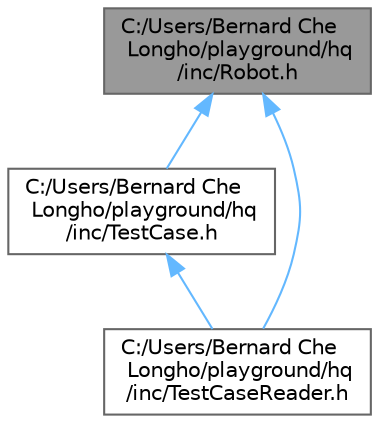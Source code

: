 digraph "C:/Users/Bernard Che Longho/playground/hq/inc/Robot.h"
{
 // INTERACTIVE_SVG=YES
 // LATEX_PDF_SIZE
  bgcolor="transparent";
  edge [fontname=Helvetica,fontsize=10,labelfontname=Helvetica,labelfontsize=10];
  node [fontname=Helvetica,fontsize=10,shape=box,height=0.2,width=0.4];
  Node1 [label="C:/Users/Bernard Che\l Longho/playground/hq\l/inc/Robot.h",height=0.2,width=0.4,color="gray40", fillcolor="grey60", style="filled", fontcolor="black",tooltip="The Robot. It has its position and direction."];
  Node1 -> Node2 [dir="back",color="steelblue1",style="solid"];
  Node2 [label="C:/Users/Bernard Che\l Longho/playground/hq\l/inc/TestCase.h",height=0.2,width=0.4,color="grey40", fillcolor="white", style="filled",URL="$_test_case_8h.html",tooltip="Holds a tests case read from file."];
  Node2 -> Node3 [dir="back",color="steelblue1",style="solid"];
  Node3 [label="C:/Users/Bernard Che\l Longho/playground/hq\l/inc/TestCaseReader.h",height=0.2,width=0.4,color="grey40", fillcolor="white", style="filled",URL="$_test_case_reader_8h.html",tooltip="Utility class to read tests cases from a file."];
  Node1 -> Node3 [dir="back",color="steelblue1",style="solid"];
}
